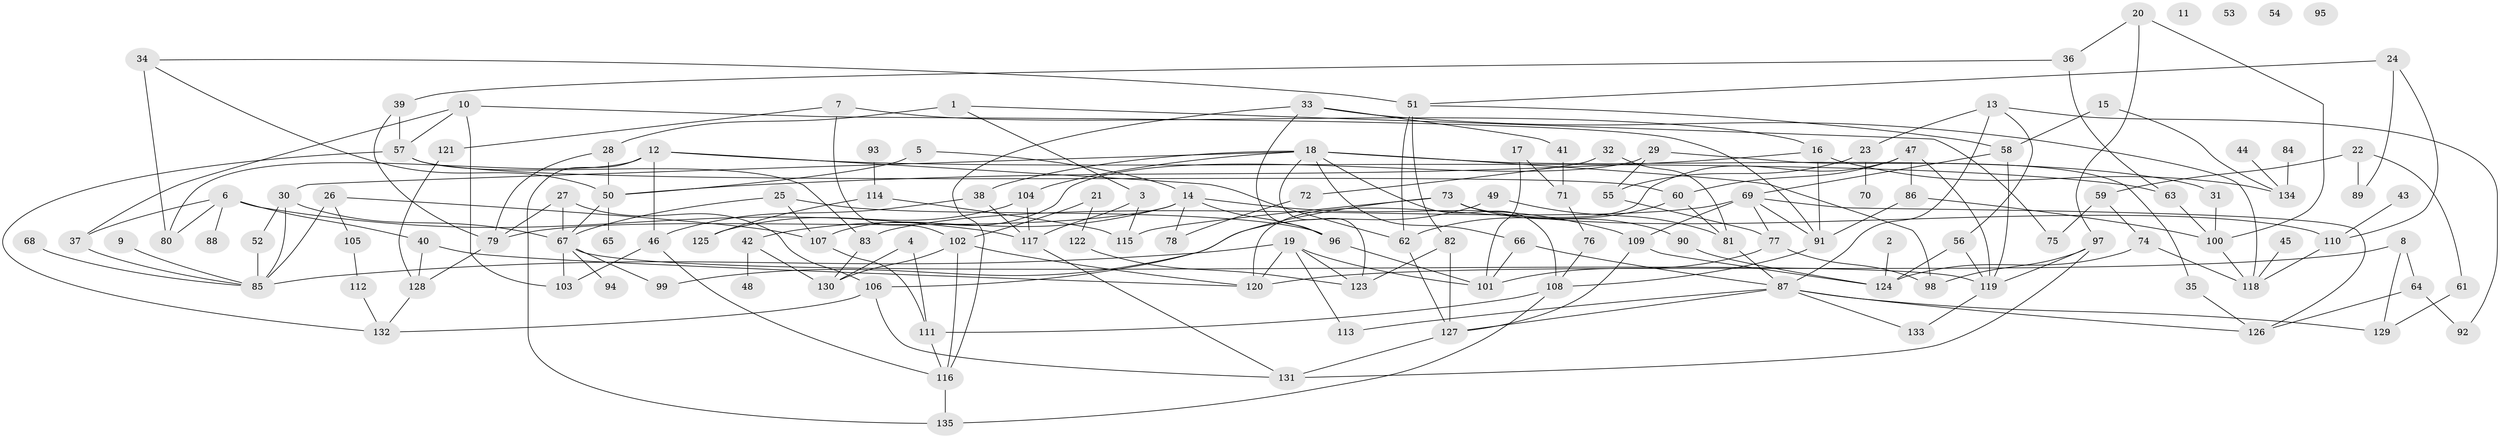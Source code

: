// coarse degree distribution, {4: 0.13978494623655913, 2: 0.20430107526881722, 6: 0.11827956989247312, 1: 0.0967741935483871, 0: 0.043010752688172046, 7: 0.08602150537634409, 8: 0.021505376344086023, 10: 0.021505376344086023, 5: 0.053763440860215055, 3: 0.20430107526881722, 9: 0.010752688172043012}
// Generated by graph-tools (version 1.1) at 2025/23/03/03/25 07:23:26]
// undirected, 135 vertices, 216 edges
graph export_dot {
graph [start="1"]
  node [color=gray90,style=filled];
  1;
  2;
  3;
  4;
  5;
  6;
  7;
  8;
  9;
  10;
  11;
  12;
  13;
  14;
  15;
  16;
  17;
  18;
  19;
  20;
  21;
  22;
  23;
  24;
  25;
  26;
  27;
  28;
  29;
  30;
  31;
  32;
  33;
  34;
  35;
  36;
  37;
  38;
  39;
  40;
  41;
  42;
  43;
  44;
  45;
  46;
  47;
  48;
  49;
  50;
  51;
  52;
  53;
  54;
  55;
  56;
  57;
  58;
  59;
  60;
  61;
  62;
  63;
  64;
  65;
  66;
  67;
  68;
  69;
  70;
  71;
  72;
  73;
  74;
  75;
  76;
  77;
  78;
  79;
  80;
  81;
  82;
  83;
  84;
  85;
  86;
  87;
  88;
  89;
  90;
  91;
  92;
  93;
  94;
  95;
  96;
  97;
  98;
  99;
  100;
  101;
  102;
  103;
  104;
  105;
  106;
  107;
  108;
  109;
  110;
  111;
  112;
  113;
  114;
  115;
  116;
  117;
  118;
  119;
  120;
  121;
  122;
  123;
  124;
  125;
  126;
  127;
  128;
  129;
  130;
  131;
  132;
  133;
  134;
  135;
  1 -- 3;
  1 -- 28;
  1 -- 75;
  2 -- 124;
  3 -- 115;
  3 -- 117;
  4 -- 111;
  4 -- 130;
  5 -- 14;
  5 -- 50;
  6 -- 37;
  6 -- 40;
  6 -- 80;
  6 -- 88;
  6 -- 117;
  7 -- 16;
  7 -- 102;
  7 -- 121;
  8 -- 64;
  8 -- 120;
  8 -- 129;
  9 -- 85;
  10 -- 37;
  10 -- 57;
  10 -- 91;
  10 -- 103;
  12 -- 46;
  12 -- 62;
  12 -- 63;
  12 -- 80;
  12 -- 135;
  13 -- 23;
  13 -- 56;
  13 -- 87;
  13 -- 92;
  14 -- 42;
  14 -- 78;
  14 -- 79;
  14 -- 96;
  14 -- 109;
  15 -- 58;
  15 -- 134;
  16 -- 50;
  16 -- 91;
  16 -- 134;
  17 -- 71;
  17 -- 101;
  18 -- 30;
  18 -- 31;
  18 -- 38;
  18 -- 66;
  18 -- 98;
  18 -- 104;
  18 -- 108;
  18 -- 123;
  19 -- 85;
  19 -- 101;
  19 -- 113;
  19 -- 120;
  19 -- 123;
  20 -- 36;
  20 -- 97;
  20 -- 100;
  21 -- 102;
  21 -- 122;
  22 -- 59;
  22 -- 61;
  22 -- 89;
  23 -- 55;
  23 -- 70;
  24 -- 51;
  24 -- 89;
  24 -- 110;
  25 -- 67;
  25 -- 96;
  25 -- 107;
  26 -- 85;
  26 -- 105;
  26 -- 107;
  27 -- 67;
  27 -- 79;
  27 -- 106;
  28 -- 50;
  28 -- 79;
  29 -- 35;
  29 -- 55;
  29 -- 107;
  30 -- 52;
  30 -- 67;
  30 -- 85;
  31 -- 100;
  32 -- 72;
  32 -- 81;
  33 -- 41;
  33 -- 96;
  33 -- 116;
  33 -- 118;
  34 -- 50;
  34 -- 51;
  34 -- 80;
  35 -- 126;
  36 -- 39;
  36 -- 63;
  37 -- 85;
  38 -- 46;
  38 -- 117;
  39 -- 57;
  39 -- 79;
  40 -- 120;
  40 -- 128;
  41 -- 71;
  42 -- 48;
  42 -- 130;
  43 -- 110;
  44 -- 134;
  45 -- 118;
  46 -- 103;
  46 -- 116;
  47 -- 60;
  47 -- 86;
  47 -- 119;
  47 -- 120;
  49 -- 81;
  49 -- 99;
  50 -- 65;
  50 -- 67;
  51 -- 58;
  51 -- 62;
  51 -- 82;
  52 -- 85;
  55 -- 77;
  56 -- 119;
  56 -- 124;
  57 -- 60;
  57 -- 83;
  57 -- 132;
  58 -- 69;
  58 -- 119;
  59 -- 74;
  59 -- 75;
  60 -- 62;
  60 -- 81;
  61 -- 129;
  62 -- 127;
  63 -- 100;
  64 -- 92;
  64 -- 126;
  66 -- 87;
  66 -- 101;
  67 -- 94;
  67 -- 99;
  67 -- 103;
  67 -- 119;
  68 -- 85;
  69 -- 77;
  69 -- 83;
  69 -- 91;
  69 -- 109;
  69 -- 126;
  71 -- 76;
  72 -- 78;
  73 -- 90;
  73 -- 106;
  73 -- 110;
  73 -- 115;
  74 -- 118;
  74 -- 124;
  76 -- 108;
  77 -- 98;
  77 -- 101;
  79 -- 128;
  81 -- 87;
  82 -- 123;
  82 -- 127;
  83 -- 130;
  84 -- 134;
  86 -- 91;
  86 -- 100;
  87 -- 113;
  87 -- 126;
  87 -- 127;
  87 -- 129;
  87 -- 133;
  90 -- 124;
  91 -- 108;
  93 -- 114;
  96 -- 101;
  97 -- 98;
  97 -- 119;
  97 -- 131;
  100 -- 118;
  102 -- 116;
  102 -- 120;
  102 -- 130;
  104 -- 117;
  104 -- 125;
  105 -- 112;
  106 -- 131;
  106 -- 132;
  107 -- 111;
  108 -- 111;
  108 -- 135;
  109 -- 124;
  109 -- 127;
  110 -- 118;
  111 -- 116;
  112 -- 132;
  114 -- 115;
  114 -- 125;
  116 -- 135;
  117 -- 131;
  119 -- 133;
  121 -- 128;
  122 -- 123;
  127 -- 131;
  128 -- 132;
}
